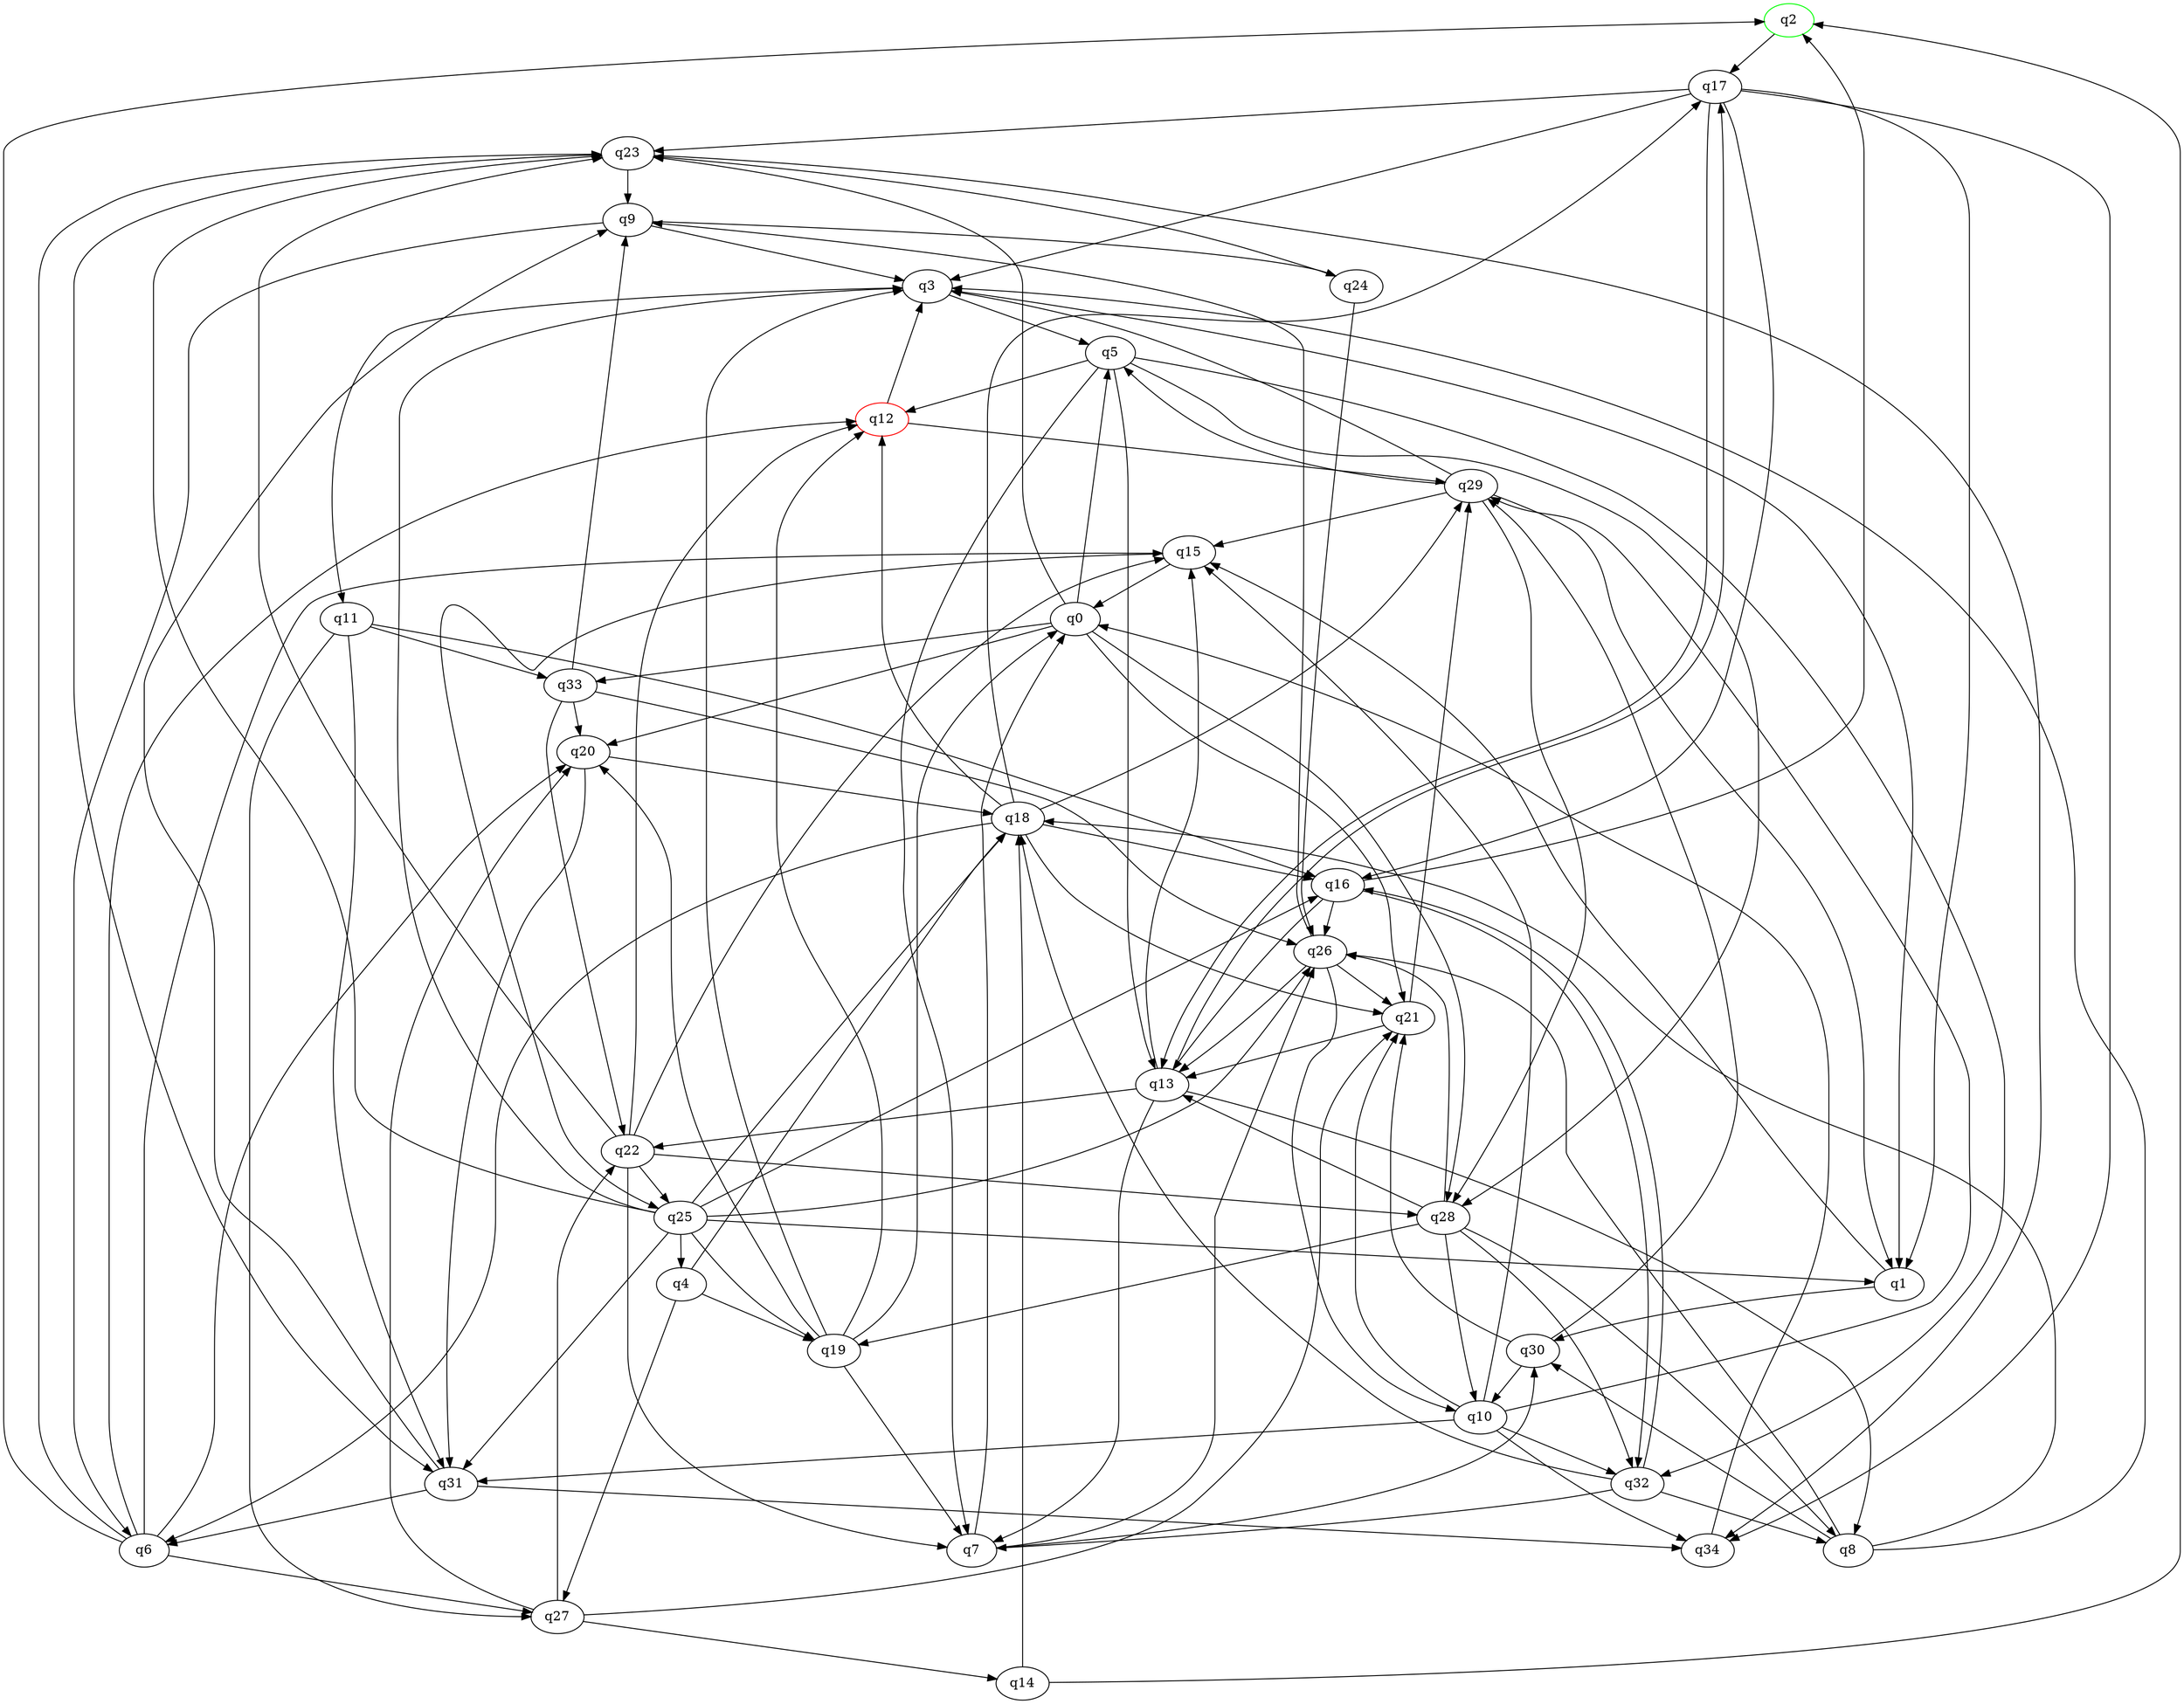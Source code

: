 digraph A{
q2 [initial=1,color=green];
q12 [final=1,color=red];
q0 -> q5;
q0 -> q20;
q0 -> q21;
q0 -> q23;
q0 -> q28;
q0 -> q33;
q1 -> q15;
q1 -> q30;
q2 -> q17;
q3 -> q1;
q3 -> q5;
q3 -> q11;
q4 -> q18;
q4 -> q19;
q4 -> q27;
q5 -> q7;
q5 -> q12;
q5 -> q13;
q5 -> q28;
q5 -> q32;
q6 -> q2;
q6 -> q12;
q6 -> q15;
q6 -> q20;
q6 -> q23;
q6 -> q27;
q7 -> q0;
q7 -> q26;
q7 -> q30;
q8 -> q3;
q8 -> q18;
q8 -> q26;
q8 -> q30;
q9 -> q3;
q9 -> q6;
q9 -> q24;
q10 -> q15;
q10 -> q21;
q10 -> q29;
q10 -> q31;
q10 -> q32;
q10 -> q34;
q11 -> q16;
q11 -> q27;
q11 -> q31;
q11 -> q33;
q12 -> q3;
q12 -> q29;
q13 -> q7;
q13 -> q8;
q13 -> q15;
q13 -> q17;
q13 -> q22;
q14 -> q2;
q14 -> q18;
q15 -> q0;
q15 -> q25;
q16 -> q2;
q16 -> q13;
q16 -> q26;
q16 -> q32;
q17 -> q1;
q17 -> q3;
q17 -> q13;
q17 -> q16;
q17 -> q23;
q17 -> q34;
q18 -> q6;
q18 -> q12;
q18 -> q16;
q18 -> q17;
q18 -> q21;
q18 -> q29;
q19 -> q0;
q19 -> q3;
q19 -> q7;
q19 -> q12;
q19 -> q20;
q20 -> q18;
q20 -> q31;
q21 -> q13;
q21 -> q29;
q22 -> q7;
q22 -> q12;
q22 -> q15;
q22 -> q23;
q22 -> q25;
q22 -> q28;
q23 -> q9;
q23 -> q31;
q23 -> q34;
q24 -> q23;
q24 -> q26;
q25 -> q1;
q25 -> q3;
q25 -> q4;
q25 -> q16;
q25 -> q18;
q25 -> q19;
q25 -> q23;
q25 -> q26;
q25 -> q31;
q26 -> q9;
q26 -> q10;
q26 -> q13;
q26 -> q21;
q27 -> q14;
q27 -> q20;
q27 -> q21;
q27 -> q22;
q28 -> q8;
q28 -> q10;
q28 -> q13;
q28 -> q19;
q28 -> q26;
q28 -> q32;
q29 -> q1;
q29 -> q3;
q29 -> q5;
q29 -> q15;
q29 -> q28;
q30 -> q10;
q30 -> q21;
q30 -> q29;
q31 -> q6;
q31 -> q9;
q31 -> q34;
q32 -> q7;
q32 -> q8;
q32 -> q16;
q32 -> q18;
q33 -> q9;
q33 -> q20;
q33 -> q22;
q33 -> q26;
q34 -> q0;
}